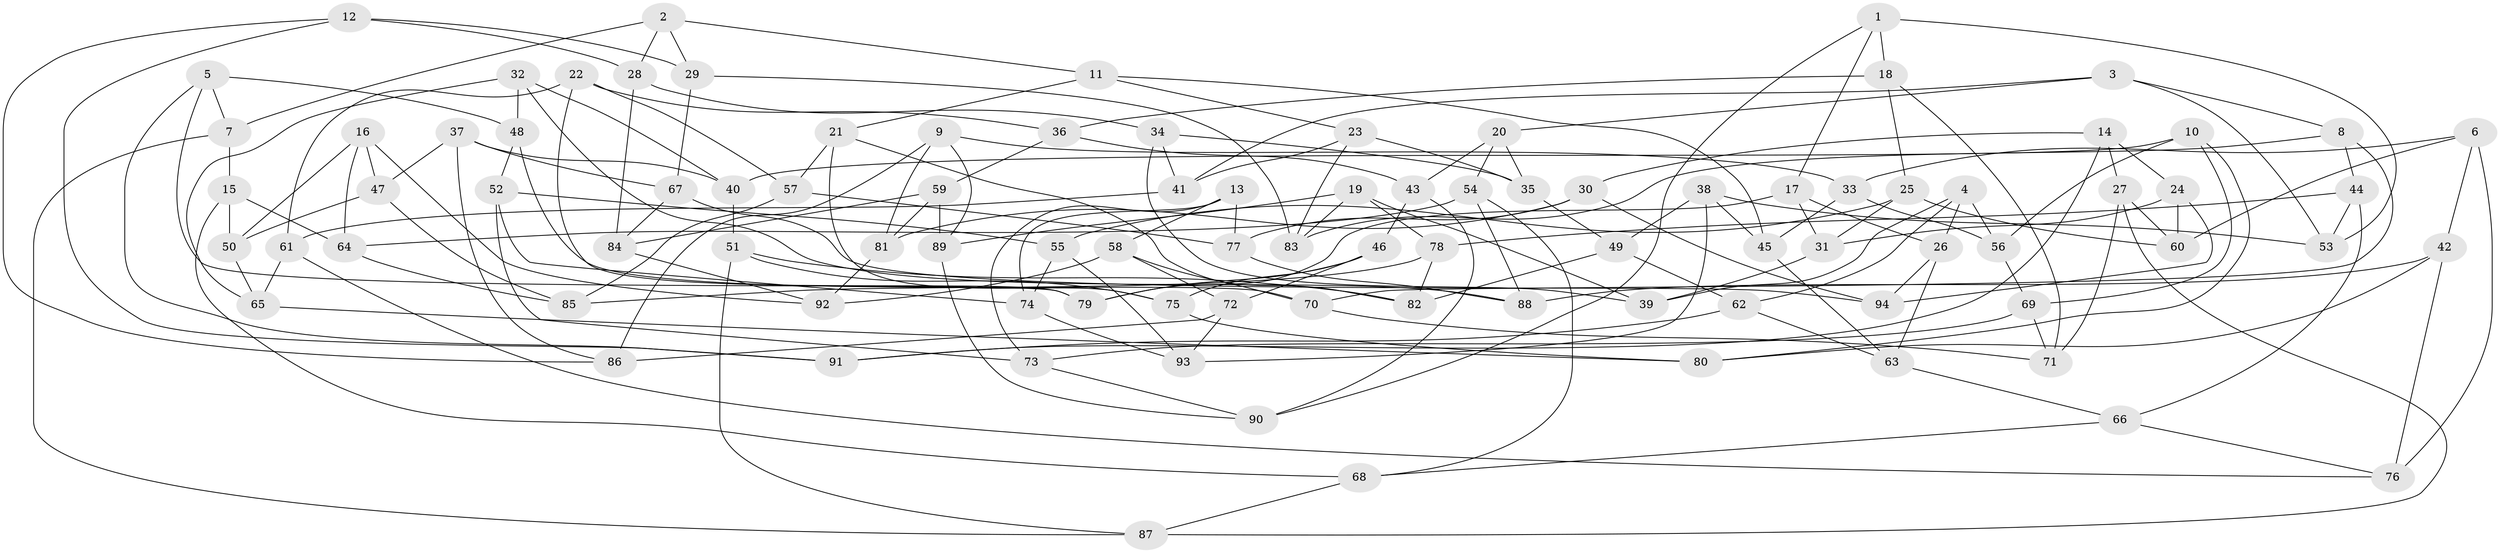 // Generated by graph-tools (version 1.1) at 2025/11/02/27/25 16:11:48]
// undirected, 94 vertices, 188 edges
graph export_dot {
graph [start="1"]
  node [color=gray90,style=filled];
  1;
  2;
  3;
  4;
  5;
  6;
  7;
  8;
  9;
  10;
  11;
  12;
  13;
  14;
  15;
  16;
  17;
  18;
  19;
  20;
  21;
  22;
  23;
  24;
  25;
  26;
  27;
  28;
  29;
  30;
  31;
  32;
  33;
  34;
  35;
  36;
  37;
  38;
  39;
  40;
  41;
  42;
  43;
  44;
  45;
  46;
  47;
  48;
  49;
  50;
  51;
  52;
  53;
  54;
  55;
  56;
  57;
  58;
  59;
  60;
  61;
  62;
  63;
  64;
  65;
  66;
  67;
  68;
  69;
  70;
  71;
  72;
  73;
  74;
  75;
  76;
  77;
  78;
  79;
  80;
  81;
  82;
  83;
  84;
  85;
  86;
  87;
  88;
  89;
  90;
  91;
  92;
  93;
  94;
  1 -- 90;
  1 -- 17;
  1 -- 53;
  1 -- 18;
  2 -- 11;
  2 -- 28;
  2 -- 7;
  2 -- 29;
  3 -- 8;
  3 -- 20;
  3 -- 41;
  3 -- 53;
  4 -- 56;
  4 -- 26;
  4 -- 62;
  4 -- 39;
  5 -- 48;
  5 -- 7;
  5 -- 79;
  5 -- 91;
  6 -- 33;
  6 -- 60;
  6 -- 76;
  6 -- 42;
  7 -- 87;
  7 -- 15;
  8 -- 83;
  8 -- 44;
  8 -- 70;
  9 -- 33;
  9 -- 81;
  9 -- 86;
  9 -- 89;
  10 -- 80;
  10 -- 69;
  10 -- 56;
  10 -- 40;
  11 -- 21;
  11 -- 45;
  11 -- 23;
  12 -- 28;
  12 -- 86;
  12 -- 91;
  12 -- 29;
  13 -- 74;
  13 -- 58;
  13 -- 77;
  13 -- 73;
  14 -- 30;
  14 -- 27;
  14 -- 24;
  14 -- 91;
  15 -- 50;
  15 -- 64;
  15 -- 68;
  16 -- 92;
  16 -- 47;
  16 -- 64;
  16 -- 50;
  17 -- 26;
  17 -- 31;
  17 -- 79;
  18 -- 25;
  18 -- 71;
  18 -- 36;
  19 -- 78;
  19 -- 89;
  19 -- 83;
  19 -- 39;
  20 -- 43;
  20 -- 35;
  20 -- 54;
  21 -- 82;
  21 -- 75;
  21 -- 57;
  22 -- 79;
  22 -- 61;
  22 -- 36;
  22 -- 57;
  23 -- 83;
  23 -- 41;
  23 -- 35;
  24 -- 31;
  24 -- 94;
  24 -- 60;
  25 -- 31;
  25 -- 55;
  25 -- 60;
  26 -- 94;
  26 -- 63;
  27 -- 87;
  27 -- 60;
  27 -- 71;
  28 -- 34;
  28 -- 84;
  29 -- 83;
  29 -- 67;
  30 -- 77;
  30 -- 94;
  30 -- 81;
  31 -- 39;
  32 -- 88;
  32 -- 48;
  32 -- 65;
  32 -- 40;
  33 -- 56;
  33 -- 45;
  34 -- 35;
  34 -- 41;
  34 -- 39;
  35 -- 49;
  36 -- 59;
  36 -- 43;
  37 -- 86;
  37 -- 67;
  37 -- 47;
  37 -- 40;
  38 -- 53;
  38 -- 45;
  38 -- 93;
  38 -- 49;
  40 -- 51;
  41 -- 61;
  42 -- 80;
  42 -- 88;
  42 -- 76;
  43 -- 46;
  43 -- 90;
  44 -- 78;
  44 -- 66;
  44 -- 53;
  45 -- 63;
  46 -- 75;
  46 -- 79;
  46 -- 72;
  47 -- 50;
  47 -- 85;
  48 -- 70;
  48 -- 52;
  49 -- 82;
  49 -- 62;
  50 -- 65;
  51 -- 87;
  51 -- 75;
  51 -- 82;
  52 -- 74;
  52 -- 73;
  52 -- 55;
  54 -- 68;
  54 -- 88;
  54 -- 64;
  55 -- 93;
  55 -- 74;
  56 -- 69;
  57 -- 85;
  57 -- 77;
  58 -- 92;
  58 -- 70;
  58 -- 72;
  59 -- 84;
  59 -- 81;
  59 -- 89;
  61 -- 65;
  61 -- 76;
  62 -- 63;
  62 -- 91;
  63 -- 66;
  64 -- 85;
  65 -- 80;
  66 -- 76;
  66 -- 68;
  67 -- 84;
  67 -- 94;
  68 -- 87;
  69 -- 71;
  69 -- 73;
  70 -- 71;
  72 -- 93;
  72 -- 86;
  73 -- 90;
  74 -- 93;
  75 -- 80;
  77 -- 88;
  78 -- 85;
  78 -- 82;
  81 -- 92;
  84 -- 92;
  89 -- 90;
}
